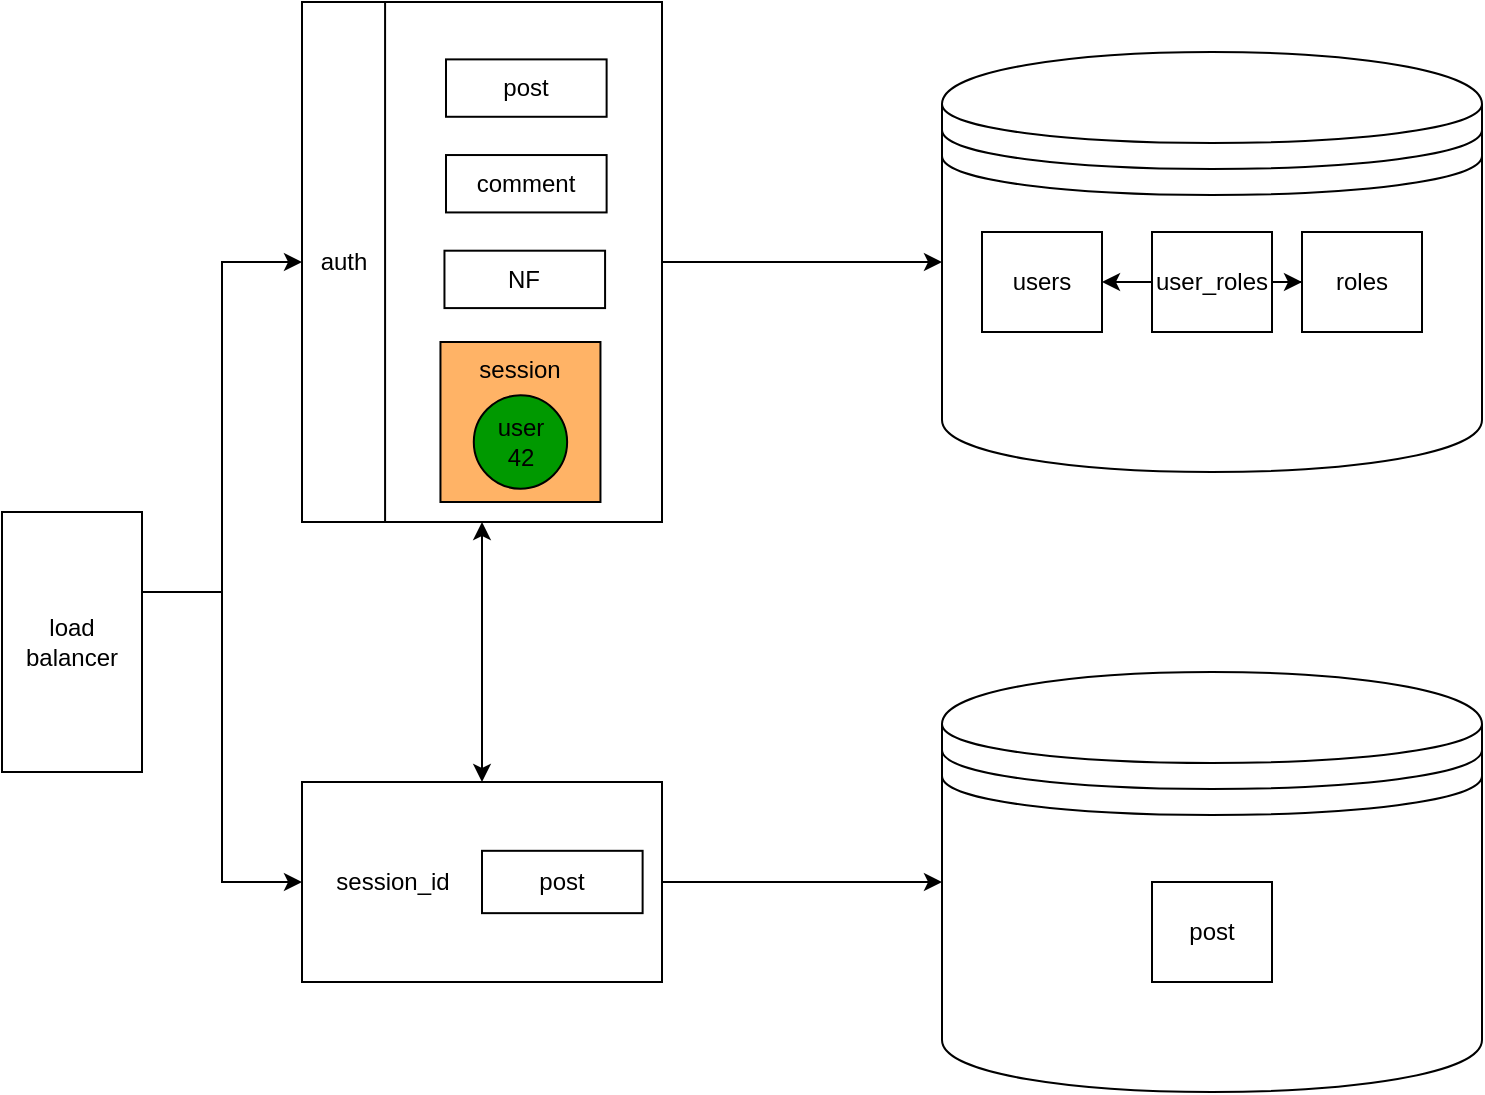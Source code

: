 <mxfile version="13.1.3">
    <diagram id="6hGFLwfOUW9BJ-s0fimq" name="Page-1">
        <mxGraphModel dx="926" dy="1150" grid="1" gridSize="10" guides="1" tooltips="1" connect="1" arrows="1" fold="1" page="1" pageScale="1" pageWidth="827" pageHeight="1169" math="0" shadow="0">
            <root>
                <mxCell id="0"/>
                <mxCell id="1" parent="0"/>
                <mxCell id="74" value="" style="shape=datastore;whiteSpace=wrap;html=1;" vertex="1" parent="1">
                    <mxGeometry x="500" y="480" width="270" height="210" as="geometry"/>
                </mxCell>
                <mxCell id="43" style="rounded=0;orthogonalLoop=1;jettySize=auto;html=1;edgeStyle=orthogonalEdgeStyle;entryX=0;entryY=0.5;entryDx=0;entryDy=0;" parent="1" source="6" target="64" edge="1">
                    <mxGeometry relative="1" as="geometry">
                        <mxPoint x="120" y="600" as="targetPoint"/>
                        <Array as="points">
                            <mxPoint x="140" y="440"/>
                            <mxPoint x="140" y="585"/>
                        </Array>
                    </mxGeometry>
                </mxCell>
                <mxCell id="6" value="&lt;span&gt;load balancer&lt;/span&gt;" style="rounded=0;whiteSpace=wrap;html=1;" parent="1" vertex="1">
                    <mxGeometry x="30" y="400" width="70" height="130" as="geometry"/>
                </mxCell>
                <mxCell id="17" value="" style="group" parent="1" vertex="1" connectable="0">
                    <mxGeometry x="180" y="145" width="180" height="260" as="geometry"/>
                </mxCell>
                <mxCell id="2" value="" style="rounded=0;whiteSpace=wrap;html=1;" parent="17" vertex="1">
                    <mxGeometry width="180" height="260" as="geometry"/>
                </mxCell>
                <mxCell id="3" value="auth" style="rounded=0;whiteSpace=wrap;html=1;" parent="17" vertex="1">
                    <mxGeometry width="41.538" height="260" as="geometry"/>
                </mxCell>
                <mxCell id="9" value="post" style="rounded=0;whiteSpace=wrap;html=1;" parent="17" vertex="1">
                    <mxGeometry x="72.0" y="28.696" width="80.308" height="28.696" as="geometry"/>
                </mxCell>
                <mxCell id="10" value="comment" style="rounded=0;whiteSpace=wrap;html=1;" parent="17" vertex="1">
                    <mxGeometry x="72.0" y="76.522" width="80.308" height="28.696" as="geometry"/>
                </mxCell>
                <mxCell id="14" value="NF" style="rounded=0;whiteSpace=wrap;html=1;" parent="17" vertex="1">
                    <mxGeometry x="71.231" y="124.348" width="80.308" height="28.696" as="geometry"/>
                </mxCell>
                <mxCell id="62" value="" style="group;fillColor=none;" parent="17" vertex="1" connectable="0">
                    <mxGeometry x="69.23" y="170" width="80" height="80" as="geometry"/>
                </mxCell>
                <mxCell id="60" value="session" style="rounded=0;whiteSpace=wrap;html=1;verticalAlign=top;fillColor=#FFB366;" parent="62" vertex="1">
                    <mxGeometry width="80" height="80" as="geometry"/>
                </mxCell>
                <mxCell id="61" value="user&lt;br&gt;42" style="ellipse;whiteSpace=wrap;html=1;aspect=fixed;fillColor=#009900;" parent="62" vertex="1">
                    <mxGeometry x="16.667" y="26.667" width="46.667" height="46.667" as="geometry"/>
                </mxCell>
                <mxCell id="35" style="edgeStyle=orthogonalEdgeStyle;rounded=0;orthogonalLoop=1;jettySize=auto;html=1;exitX=1;exitY=0.5;exitDx=0;exitDy=0;entryX=0;entryY=0.5;entryDx=0;entryDy=0;" parent="1" source="6" target="3" edge="1">
                    <mxGeometry relative="1" as="geometry">
                        <mxPoint x="100" y="297" as="targetPoint"/>
                        <Array as="points">
                            <mxPoint x="100" y="440"/>
                            <mxPoint x="140" y="440"/>
                            <mxPoint x="140" y="275"/>
                        </Array>
                    </mxGeometry>
                </mxCell>
                <mxCell id="37" value="" style="shape=datastore;whiteSpace=wrap;html=1;" parent="1" vertex="1">
                    <mxGeometry x="500" y="170" width="270" height="210" as="geometry"/>
                </mxCell>
                <mxCell id="45" value="users" style="rounded=0;whiteSpace=wrap;html=1;" parent="1" vertex="1">
                    <mxGeometry x="520" y="260" width="60" height="50" as="geometry"/>
                </mxCell>
                <mxCell id="53" value="post" style="rounded=0;whiteSpace=wrap;html=1;" parent="1" vertex="1">
                    <mxGeometry x="605" y="585" width="60" height="50" as="geometry"/>
                </mxCell>
                <mxCell id="49" value="" style="edgeStyle=orthogonalEdgeStyle;rounded=0;orthogonalLoop=1;jettySize=auto;html=1;" parent="1" source="46" target="48" edge="1">
                    <mxGeometry relative="1" as="geometry"/>
                </mxCell>
                <mxCell id="50" value="" style="edgeStyle=orthogonalEdgeStyle;rounded=0;orthogonalLoop=1;jettySize=auto;html=1;" parent="1" source="46" target="45" edge="1">
                    <mxGeometry relative="1" as="geometry"/>
                </mxCell>
                <mxCell id="46" value="user_roles" style="rounded=0;whiteSpace=wrap;html=1;" parent="1" vertex="1">
                    <mxGeometry x="605" y="260" width="60" height="50" as="geometry"/>
                </mxCell>
                <mxCell id="48" value="roles" style="rounded=0;whiteSpace=wrap;html=1;" parent="1" vertex="1">
                    <mxGeometry x="680" y="260" width="60" height="50" as="geometry"/>
                </mxCell>
                <mxCell id="73" style="edgeStyle=orthogonalEdgeStyle;rounded=0;orthogonalLoop=1;jettySize=auto;html=1;entryX=0;entryY=0.5;entryDx=0;entryDy=0;" edge="1" parent="1" source="2" target="37">
                    <mxGeometry relative="1" as="geometry"/>
                </mxCell>
                <mxCell id="75" style="edgeStyle=orthogonalEdgeStyle;rounded=0;orthogonalLoop=1;jettySize=auto;html=1;entryX=0;entryY=0.5;entryDx=0;entryDy=0;" edge="1" parent="1" source="64" target="74">
                    <mxGeometry relative="1" as="geometry">
                        <Array as="points">
                            <mxPoint x="420" y="585"/>
                            <mxPoint x="420" y="585"/>
                        </Array>
                    </mxGeometry>
                </mxCell>
                <mxCell id="77" value="" style="endArrow=classic;startArrow=classic;html=1;exitX=0.5;exitY=0;exitDx=0;exitDy=0;entryX=0.5;entryY=1;entryDx=0;entryDy=0;" edge="1" parent="1" source="64" target="2">
                    <mxGeometry width="50" height="50" relative="1" as="geometry">
                        <mxPoint x="250" y="455" as="sourcePoint"/>
                        <mxPoint x="300" y="405" as="targetPoint"/>
                    </mxGeometry>
                </mxCell>
                <mxCell id="64" value="" style="rounded=0;whiteSpace=wrap;html=1;" parent="1" vertex="1">
                    <mxGeometry x="180" y="535" width="180" height="100" as="geometry"/>
                </mxCell>
                <mxCell id="66" value="post" style="rounded=0;whiteSpace=wrap;html=1;" parent="1" vertex="1">
                    <mxGeometry x="270" y="569.41" width="80.31" height="31.17" as="geometry"/>
                </mxCell>
                <mxCell id="85" value="session_id" style="text;html=1;align=center;verticalAlign=middle;resizable=0;points=[];autosize=1;" vertex="1" parent="1">
                    <mxGeometry x="190.0" y="575" width="70" height="20" as="geometry"/>
                </mxCell>
            </root>
        </mxGraphModel>
    </diagram>
</mxfile>